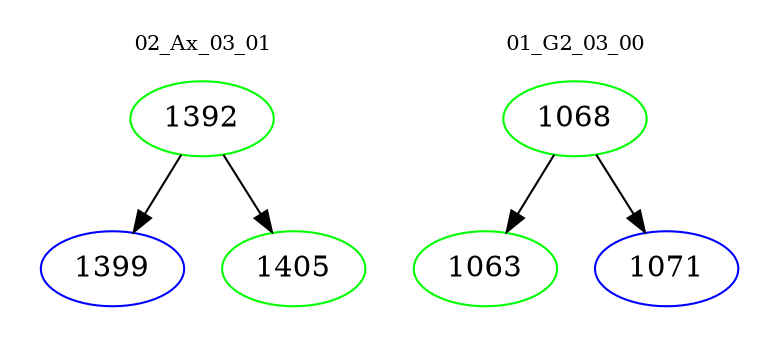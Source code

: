digraph{
subgraph cluster_0 {
color = white
label = "02_Ax_03_01";
fontsize=10;
T0_1392 [label="1392", color="green"]
T0_1392 -> T0_1399 [color="black"]
T0_1399 [label="1399", color="blue"]
T0_1392 -> T0_1405 [color="black"]
T0_1405 [label="1405", color="green"]
}
subgraph cluster_1 {
color = white
label = "01_G2_03_00";
fontsize=10;
T1_1068 [label="1068", color="green"]
T1_1068 -> T1_1063 [color="black"]
T1_1063 [label="1063", color="green"]
T1_1068 -> T1_1071 [color="black"]
T1_1071 [label="1071", color="blue"]
}
}
